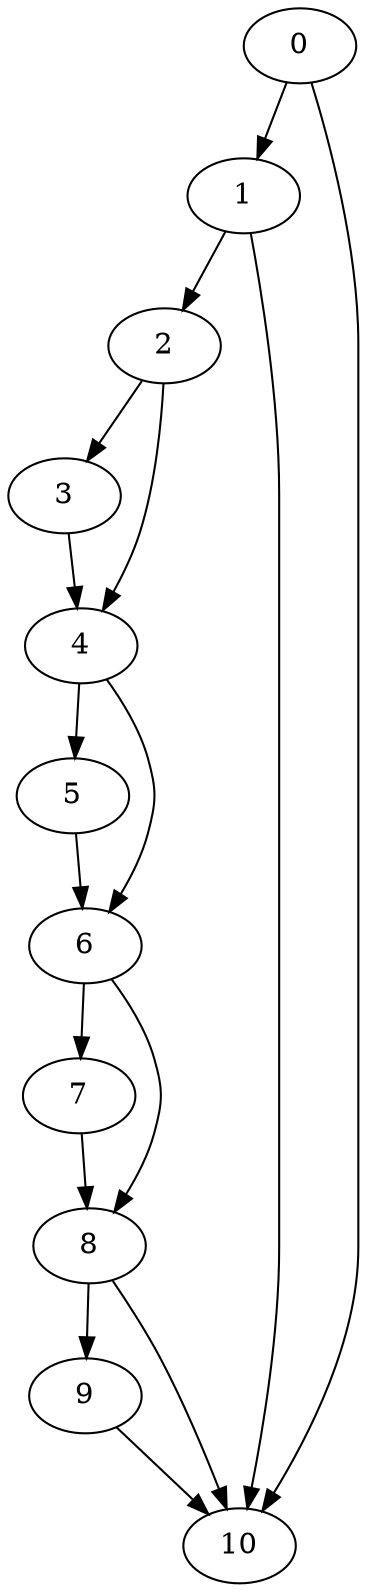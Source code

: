 digraph {
	0
	1
	2
	3
	4
	5
	6
	7
	8
	9
	10
	0 -> 1
	2 -> 3
	2 -> 4
	3 -> 4
	4 -> 5
	4 -> 6
	5 -> 6
	1 -> 2
	6 -> 7
	6 -> 8
	7 -> 8
	8 -> 9
	0 -> 10
	1 -> 10
	8 -> 10
	9 -> 10
}
